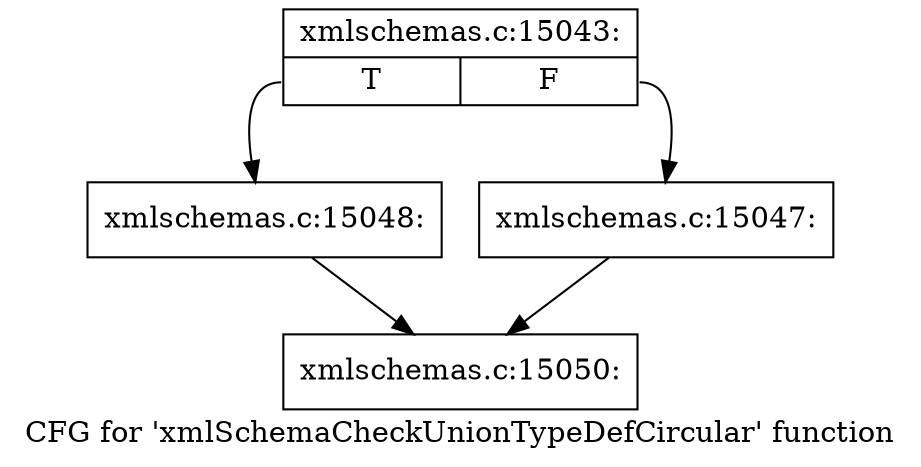 digraph "CFG for 'xmlSchemaCheckUnionTypeDefCircular' function" {
	label="CFG for 'xmlSchemaCheckUnionTypeDefCircular' function";

	Node0x55d0263b5ec0 [shape=record,label="{xmlschemas.c:15043:|{<s0>T|<s1>F}}"];
	Node0x55d0263b5ec0:s0 -> Node0x55d0263be120;
	Node0x55d0263b5ec0:s1 -> Node0x55d0263be0d0;
	Node0x55d0263be0d0 [shape=record,label="{xmlschemas.c:15047:}"];
	Node0x55d0263be0d0 -> Node0x55d0263bd620;
	Node0x55d0263be120 [shape=record,label="{xmlschemas.c:15048:}"];
	Node0x55d0263be120 -> Node0x55d0263bd620;
	Node0x55d0263bd620 [shape=record,label="{xmlschemas.c:15050:}"];
}
